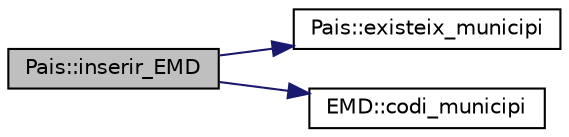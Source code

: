 digraph "Pais::inserir_EMD"
{
  edge [fontname="Helvetica",fontsize="10",labelfontname="Helvetica",labelfontsize="10"];
  node [fontname="Helvetica",fontsize="10",shape=record];
  rankdir="LR";
  Node1 [label="Pais::inserir_EMD",height=0.2,width=0.4,color="black", fillcolor="grey75", style="filled", fontcolor="black"];
  Node1 -> Node2 [color="midnightblue",fontsize="10",style="solid",fontname="Helvetica"];
  Node2 [label="Pais::existeix_municipi",height=0.2,width=0.4,color="black", fillcolor="white", style="filled",URL="$class_pais.html#a29f4db0d9961b6a048221a4da7978cb4"];
  Node1 -> Node3 [color="midnightblue",fontsize="10",style="solid",fontname="Helvetica"];
  Node3 [label="EMD::codi_municipi",height=0.2,width=0.4,color="black", fillcolor="white", style="filled",URL="$class_e_m_d.html#a363edfc2c28463b182629b7640602879"];
}
